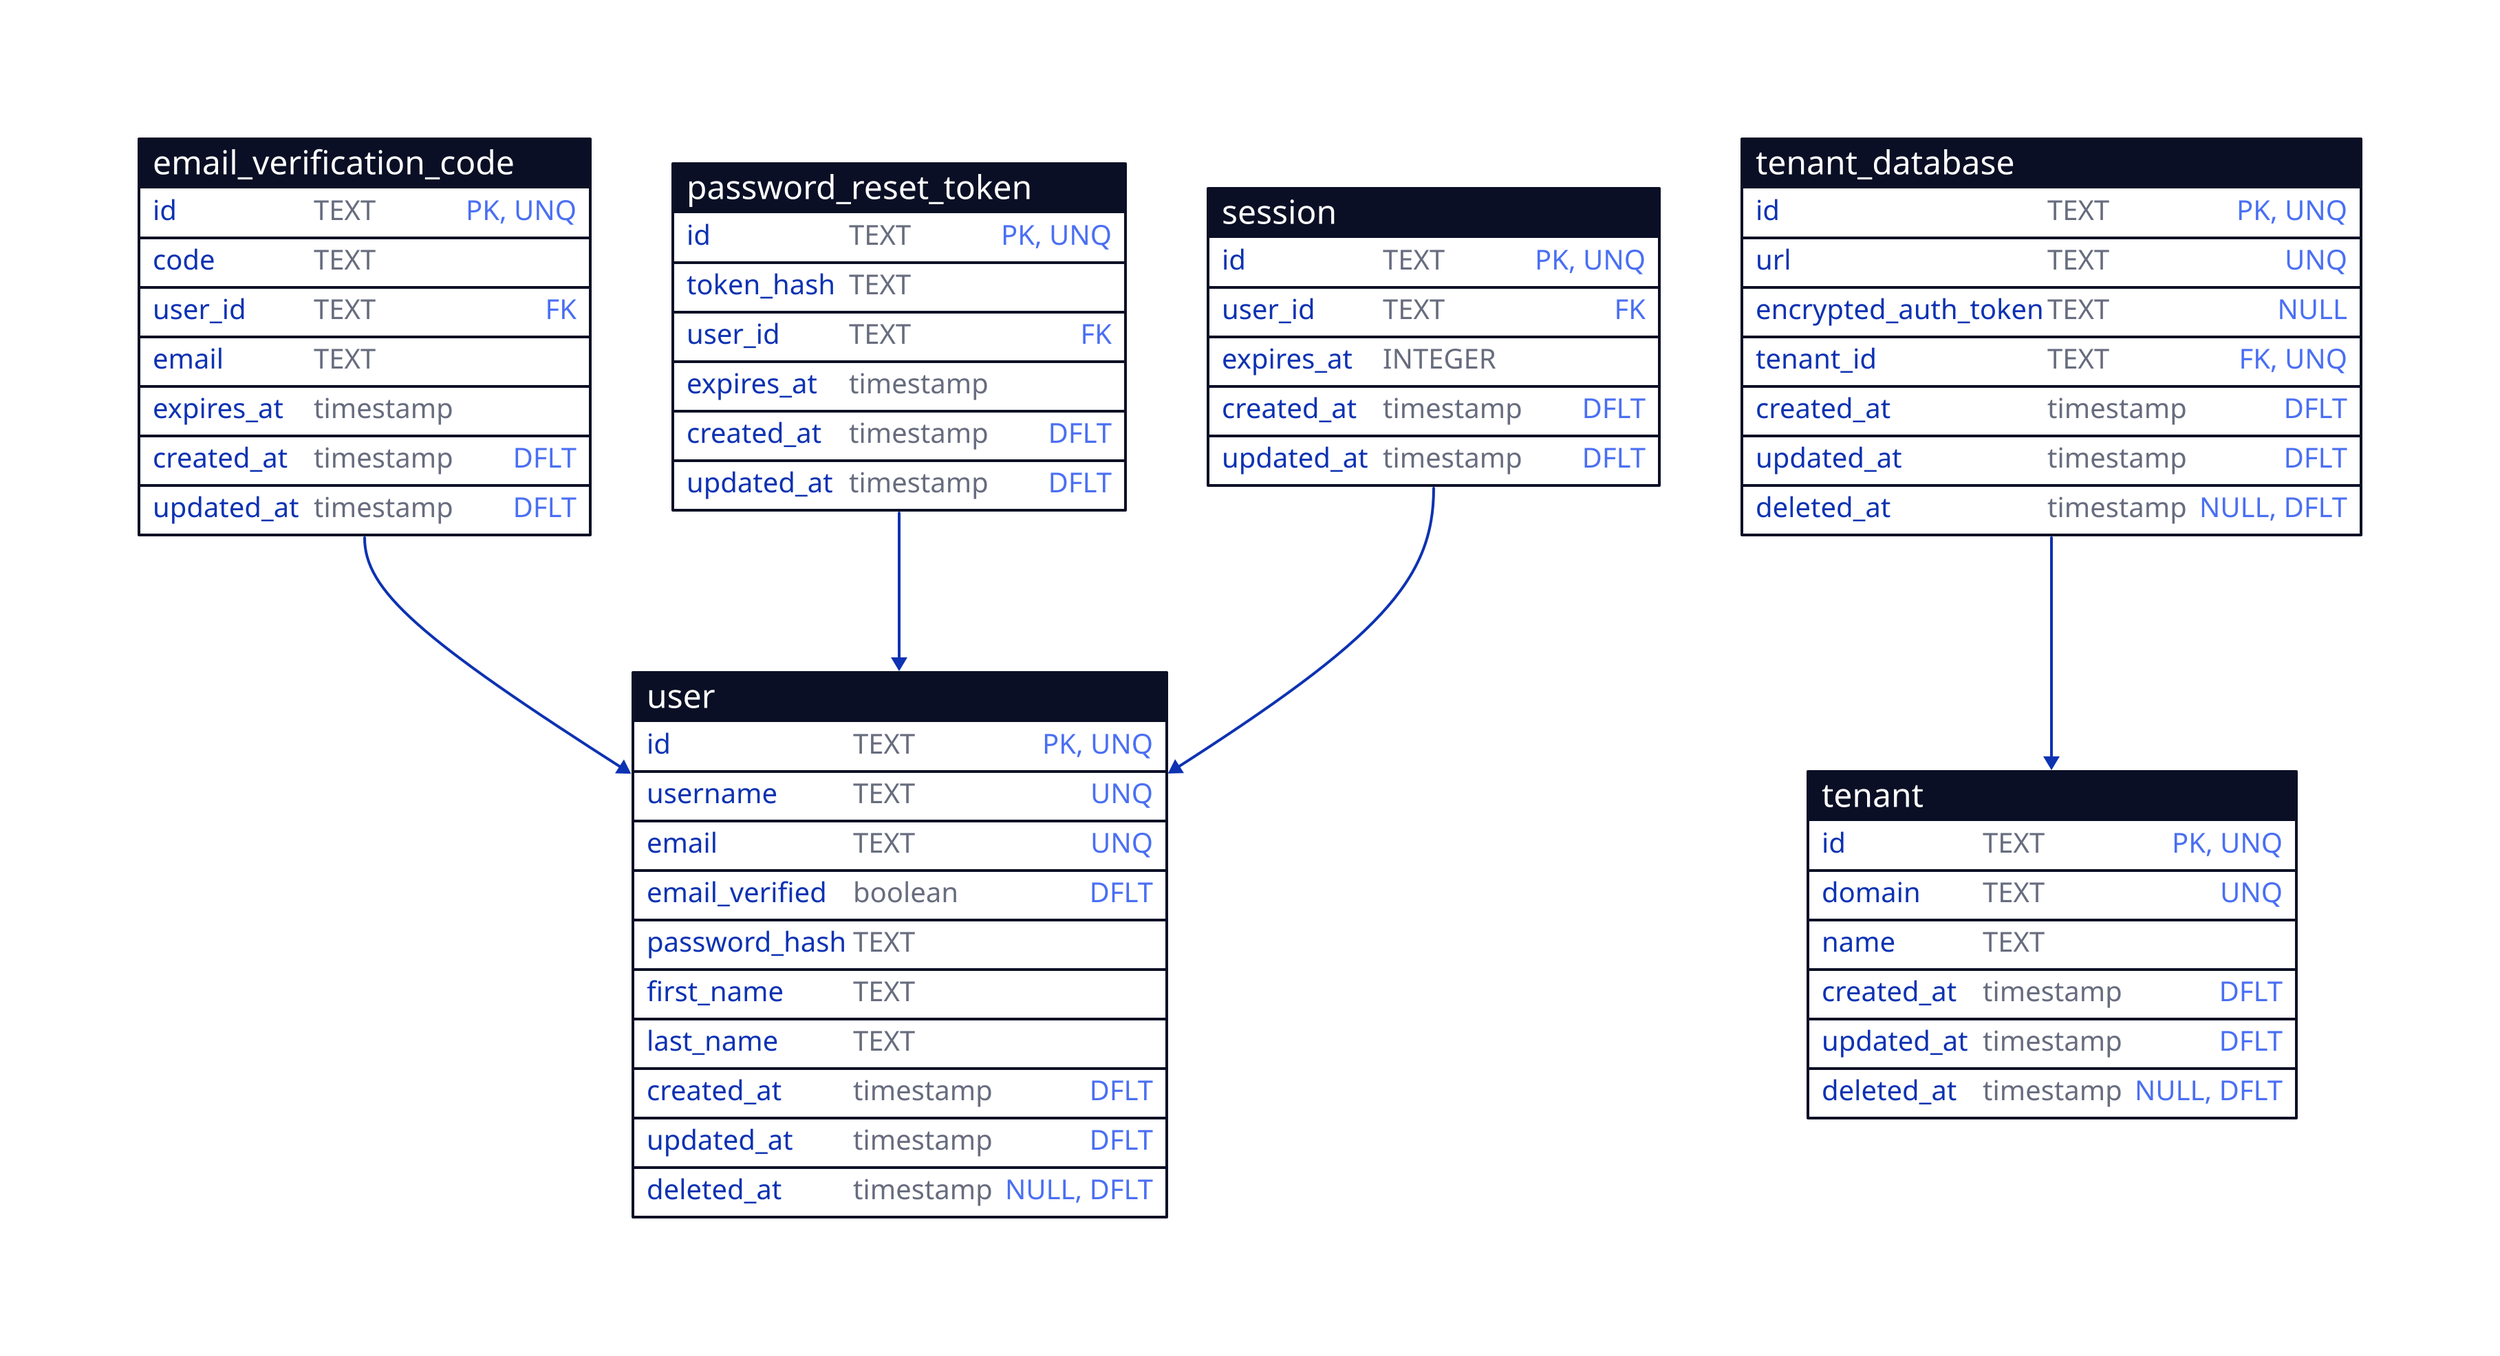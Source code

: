 email_verification_code: {
  shape: sql_table

  "id": TEXT { constraint: [primary_key; unique] }
  "code": TEXT { constraint: [] }
  "user_id": TEXT { constraint: [foreign_key] }
  "email": TEXT { constraint: [] }
  "expires_at": timestamp { constraint: [] }
  "created_at": timestamp { constraint: [DFLT] }
  "updated_at": timestamp { constraint: [DFLT] }
}

email_verification_code.user_id -> user.id

password_reset_token: {
  shape: sql_table

  "id": TEXT { constraint: [primary_key; unique] }
  "token_hash": TEXT { constraint: [] }
  "user_id": TEXT { constraint: [foreign_key] }
  "expires_at": timestamp { constraint: [] }
  "created_at": timestamp { constraint: [DFLT] }
  "updated_at": timestamp { constraint: [DFLT] }
}

password_reset_token.user_id -> user.id

session: {
  shape: sql_table

  "id": TEXT { constraint: [primary_key; unique] }
  "user_id": TEXT { constraint: [foreign_key] }
  "expires_at": INTEGER { constraint: [] }
  "created_at": timestamp { constraint: [DFLT] }
  "updated_at": timestamp { constraint: [DFLT] }
}

session.user_id -> user.id

tenant: {
  shape: sql_table

  "id": TEXT { constraint: [primary_key; unique] }
  "domain": TEXT { constraint: [unique] }
  "name": TEXT { constraint: [] }
  "created_at": timestamp { constraint: [DFLT] }
  "updated_at": timestamp { constraint: [DFLT] }
  "deleted_at": timestamp { constraint: ["NULL"; DFLT] }
}

tenant_database: {
  shape: sql_table

  "id": TEXT { constraint: [primary_key; unique] }
  "url": TEXT { constraint: [unique] }
  "encrypted_auth_token": TEXT { constraint: ["NULL"] }
  "tenant_id": TEXT { constraint: [foreign_key; unique] }
  "created_at": timestamp { constraint: [DFLT] }
  "updated_at": timestamp { constraint: [DFLT] }
  "deleted_at": timestamp { constraint: ["NULL"; DFLT] }
}

tenant_database.tenant_id -> tenant.id

user: {
  shape: sql_table

  "id": TEXT { constraint: [primary_key; unique] }
  "username": TEXT { constraint: [unique] }
  "email": TEXT { constraint: [unique] }
  "email_verified": boolean { constraint: [DFLT] }
  "password_hash": TEXT { constraint: [] }
  "first_name": TEXT { constraint: [] }
  "last_name": TEXT { constraint: [] }
  "created_at": timestamp { constraint: [DFLT] }
  "updated_at": timestamp { constraint: [DFLT] }
  "deleted_at": timestamp { constraint: ["NULL"; DFLT] }
}
